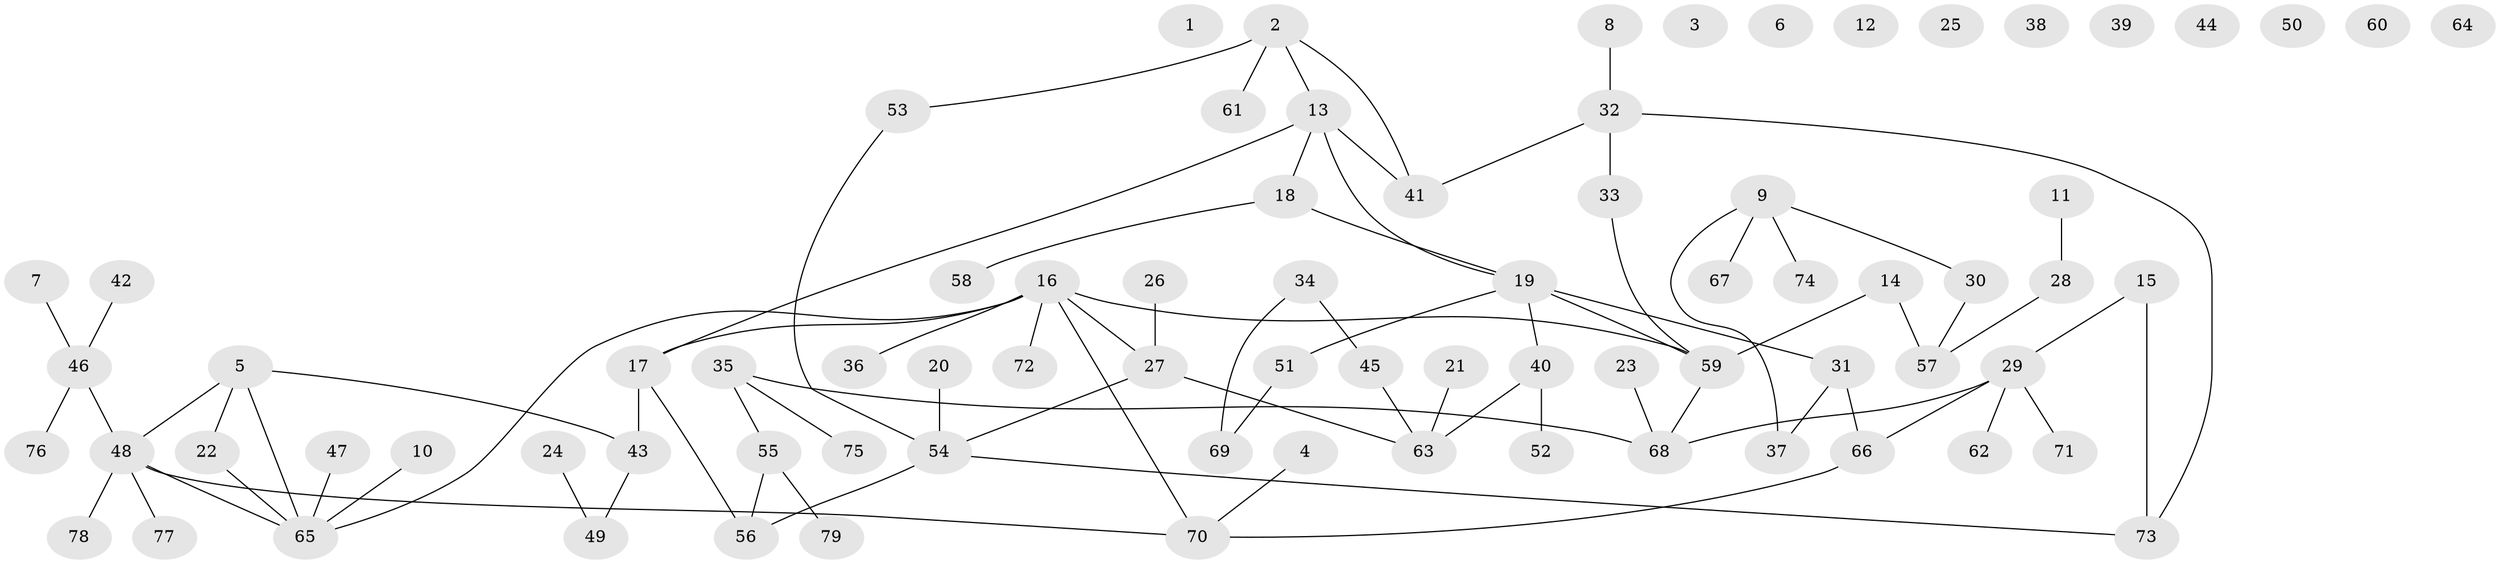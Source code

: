 // coarse degree distribution, {0: 0.4782608695652174, 2: 0.13043478260869565, 1: 0.30434782608695654, 3: 0.043478260869565216, 8: 0.043478260869565216}
// Generated by graph-tools (version 1.1) at 2025/44/03/04/25 21:44:03]
// undirected, 79 vertices, 85 edges
graph export_dot {
graph [start="1"]
  node [color=gray90,style=filled];
  1;
  2;
  3;
  4;
  5;
  6;
  7;
  8;
  9;
  10;
  11;
  12;
  13;
  14;
  15;
  16;
  17;
  18;
  19;
  20;
  21;
  22;
  23;
  24;
  25;
  26;
  27;
  28;
  29;
  30;
  31;
  32;
  33;
  34;
  35;
  36;
  37;
  38;
  39;
  40;
  41;
  42;
  43;
  44;
  45;
  46;
  47;
  48;
  49;
  50;
  51;
  52;
  53;
  54;
  55;
  56;
  57;
  58;
  59;
  60;
  61;
  62;
  63;
  64;
  65;
  66;
  67;
  68;
  69;
  70;
  71;
  72;
  73;
  74;
  75;
  76;
  77;
  78;
  79;
  2 -- 13;
  2 -- 41;
  2 -- 53;
  2 -- 61;
  4 -- 70;
  5 -- 22;
  5 -- 43;
  5 -- 48;
  5 -- 65;
  7 -- 46;
  8 -- 32;
  9 -- 30;
  9 -- 37;
  9 -- 67;
  9 -- 74;
  10 -- 65;
  11 -- 28;
  13 -- 17;
  13 -- 18;
  13 -- 19;
  13 -- 41;
  14 -- 57;
  14 -- 59;
  15 -- 29;
  15 -- 73;
  16 -- 17;
  16 -- 27;
  16 -- 36;
  16 -- 59;
  16 -- 65;
  16 -- 70;
  16 -- 72;
  17 -- 43;
  17 -- 56;
  18 -- 19;
  18 -- 58;
  19 -- 31;
  19 -- 40;
  19 -- 51;
  19 -- 59;
  20 -- 54;
  21 -- 63;
  22 -- 65;
  23 -- 68;
  24 -- 49;
  26 -- 27;
  27 -- 54;
  27 -- 63;
  28 -- 57;
  29 -- 62;
  29 -- 66;
  29 -- 68;
  29 -- 71;
  30 -- 57;
  31 -- 37;
  31 -- 66;
  32 -- 33;
  32 -- 41;
  32 -- 73;
  33 -- 59;
  34 -- 45;
  34 -- 69;
  35 -- 55;
  35 -- 68;
  35 -- 75;
  40 -- 52;
  40 -- 63;
  42 -- 46;
  43 -- 49;
  45 -- 63;
  46 -- 48;
  46 -- 76;
  47 -- 65;
  48 -- 65;
  48 -- 70;
  48 -- 77;
  48 -- 78;
  51 -- 69;
  53 -- 54;
  54 -- 56;
  54 -- 73;
  55 -- 56;
  55 -- 79;
  59 -- 68;
  66 -- 70;
}
